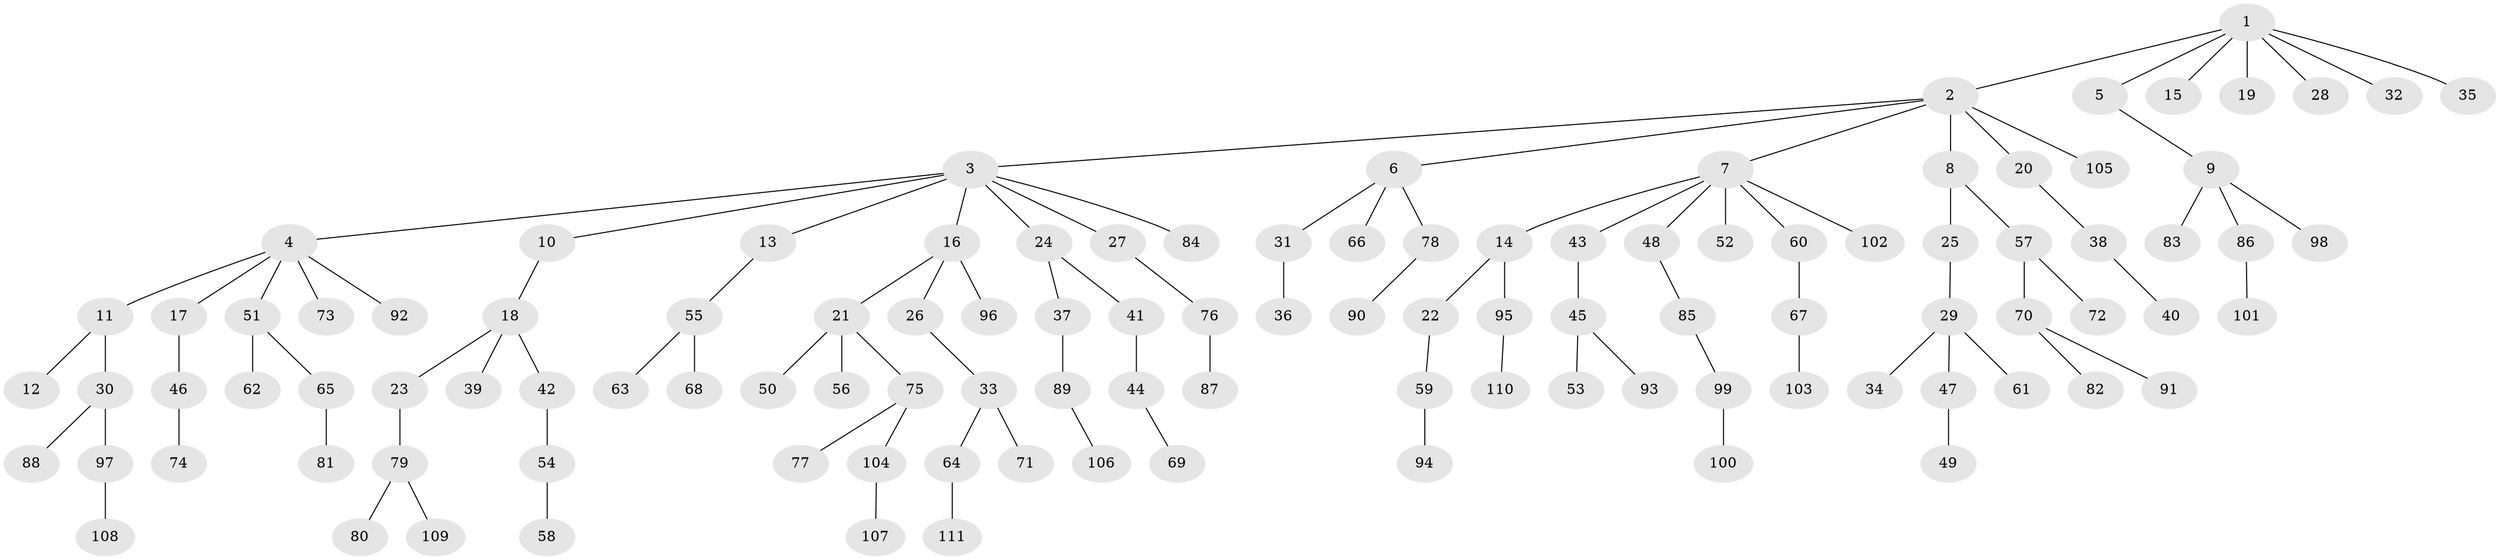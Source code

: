 // coarse degree distribution, {1: 0.5584415584415584, 2: 0.3116883116883117, 4: 0.025974025974025976, 20: 0.012987012987012988, 3: 0.05194805194805195, 5: 0.025974025974025976, 11: 0.012987012987012988}
// Generated by graph-tools (version 1.1) at 2025/55/03/04/25 21:55:41]
// undirected, 111 vertices, 110 edges
graph export_dot {
graph [start="1"]
  node [color=gray90,style=filled];
  1;
  2;
  3;
  4;
  5;
  6;
  7;
  8;
  9;
  10;
  11;
  12;
  13;
  14;
  15;
  16;
  17;
  18;
  19;
  20;
  21;
  22;
  23;
  24;
  25;
  26;
  27;
  28;
  29;
  30;
  31;
  32;
  33;
  34;
  35;
  36;
  37;
  38;
  39;
  40;
  41;
  42;
  43;
  44;
  45;
  46;
  47;
  48;
  49;
  50;
  51;
  52;
  53;
  54;
  55;
  56;
  57;
  58;
  59;
  60;
  61;
  62;
  63;
  64;
  65;
  66;
  67;
  68;
  69;
  70;
  71;
  72;
  73;
  74;
  75;
  76;
  77;
  78;
  79;
  80;
  81;
  82;
  83;
  84;
  85;
  86;
  87;
  88;
  89;
  90;
  91;
  92;
  93;
  94;
  95;
  96;
  97;
  98;
  99;
  100;
  101;
  102;
  103;
  104;
  105;
  106;
  107;
  108;
  109;
  110;
  111;
  1 -- 2;
  1 -- 5;
  1 -- 15;
  1 -- 19;
  1 -- 28;
  1 -- 32;
  1 -- 35;
  2 -- 3;
  2 -- 6;
  2 -- 7;
  2 -- 8;
  2 -- 20;
  2 -- 105;
  3 -- 4;
  3 -- 10;
  3 -- 13;
  3 -- 16;
  3 -- 24;
  3 -- 27;
  3 -- 84;
  4 -- 11;
  4 -- 17;
  4 -- 51;
  4 -- 73;
  4 -- 92;
  5 -- 9;
  6 -- 31;
  6 -- 66;
  6 -- 78;
  7 -- 14;
  7 -- 43;
  7 -- 48;
  7 -- 52;
  7 -- 60;
  7 -- 102;
  8 -- 25;
  8 -- 57;
  9 -- 83;
  9 -- 86;
  9 -- 98;
  10 -- 18;
  11 -- 12;
  11 -- 30;
  13 -- 55;
  14 -- 22;
  14 -- 95;
  16 -- 21;
  16 -- 26;
  16 -- 96;
  17 -- 46;
  18 -- 23;
  18 -- 39;
  18 -- 42;
  20 -- 38;
  21 -- 50;
  21 -- 56;
  21 -- 75;
  22 -- 59;
  23 -- 79;
  24 -- 37;
  24 -- 41;
  25 -- 29;
  26 -- 33;
  27 -- 76;
  29 -- 34;
  29 -- 47;
  29 -- 61;
  30 -- 88;
  30 -- 97;
  31 -- 36;
  33 -- 64;
  33 -- 71;
  37 -- 89;
  38 -- 40;
  41 -- 44;
  42 -- 54;
  43 -- 45;
  44 -- 69;
  45 -- 53;
  45 -- 93;
  46 -- 74;
  47 -- 49;
  48 -- 85;
  51 -- 62;
  51 -- 65;
  54 -- 58;
  55 -- 63;
  55 -- 68;
  57 -- 70;
  57 -- 72;
  59 -- 94;
  60 -- 67;
  64 -- 111;
  65 -- 81;
  67 -- 103;
  70 -- 82;
  70 -- 91;
  75 -- 77;
  75 -- 104;
  76 -- 87;
  78 -- 90;
  79 -- 80;
  79 -- 109;
  85 -- 99;
  86 -- 101;
  89 -- 106;
  95 -- 110;
  97 -- 108;
  99 -- 100;
  104 -- 107;
}
